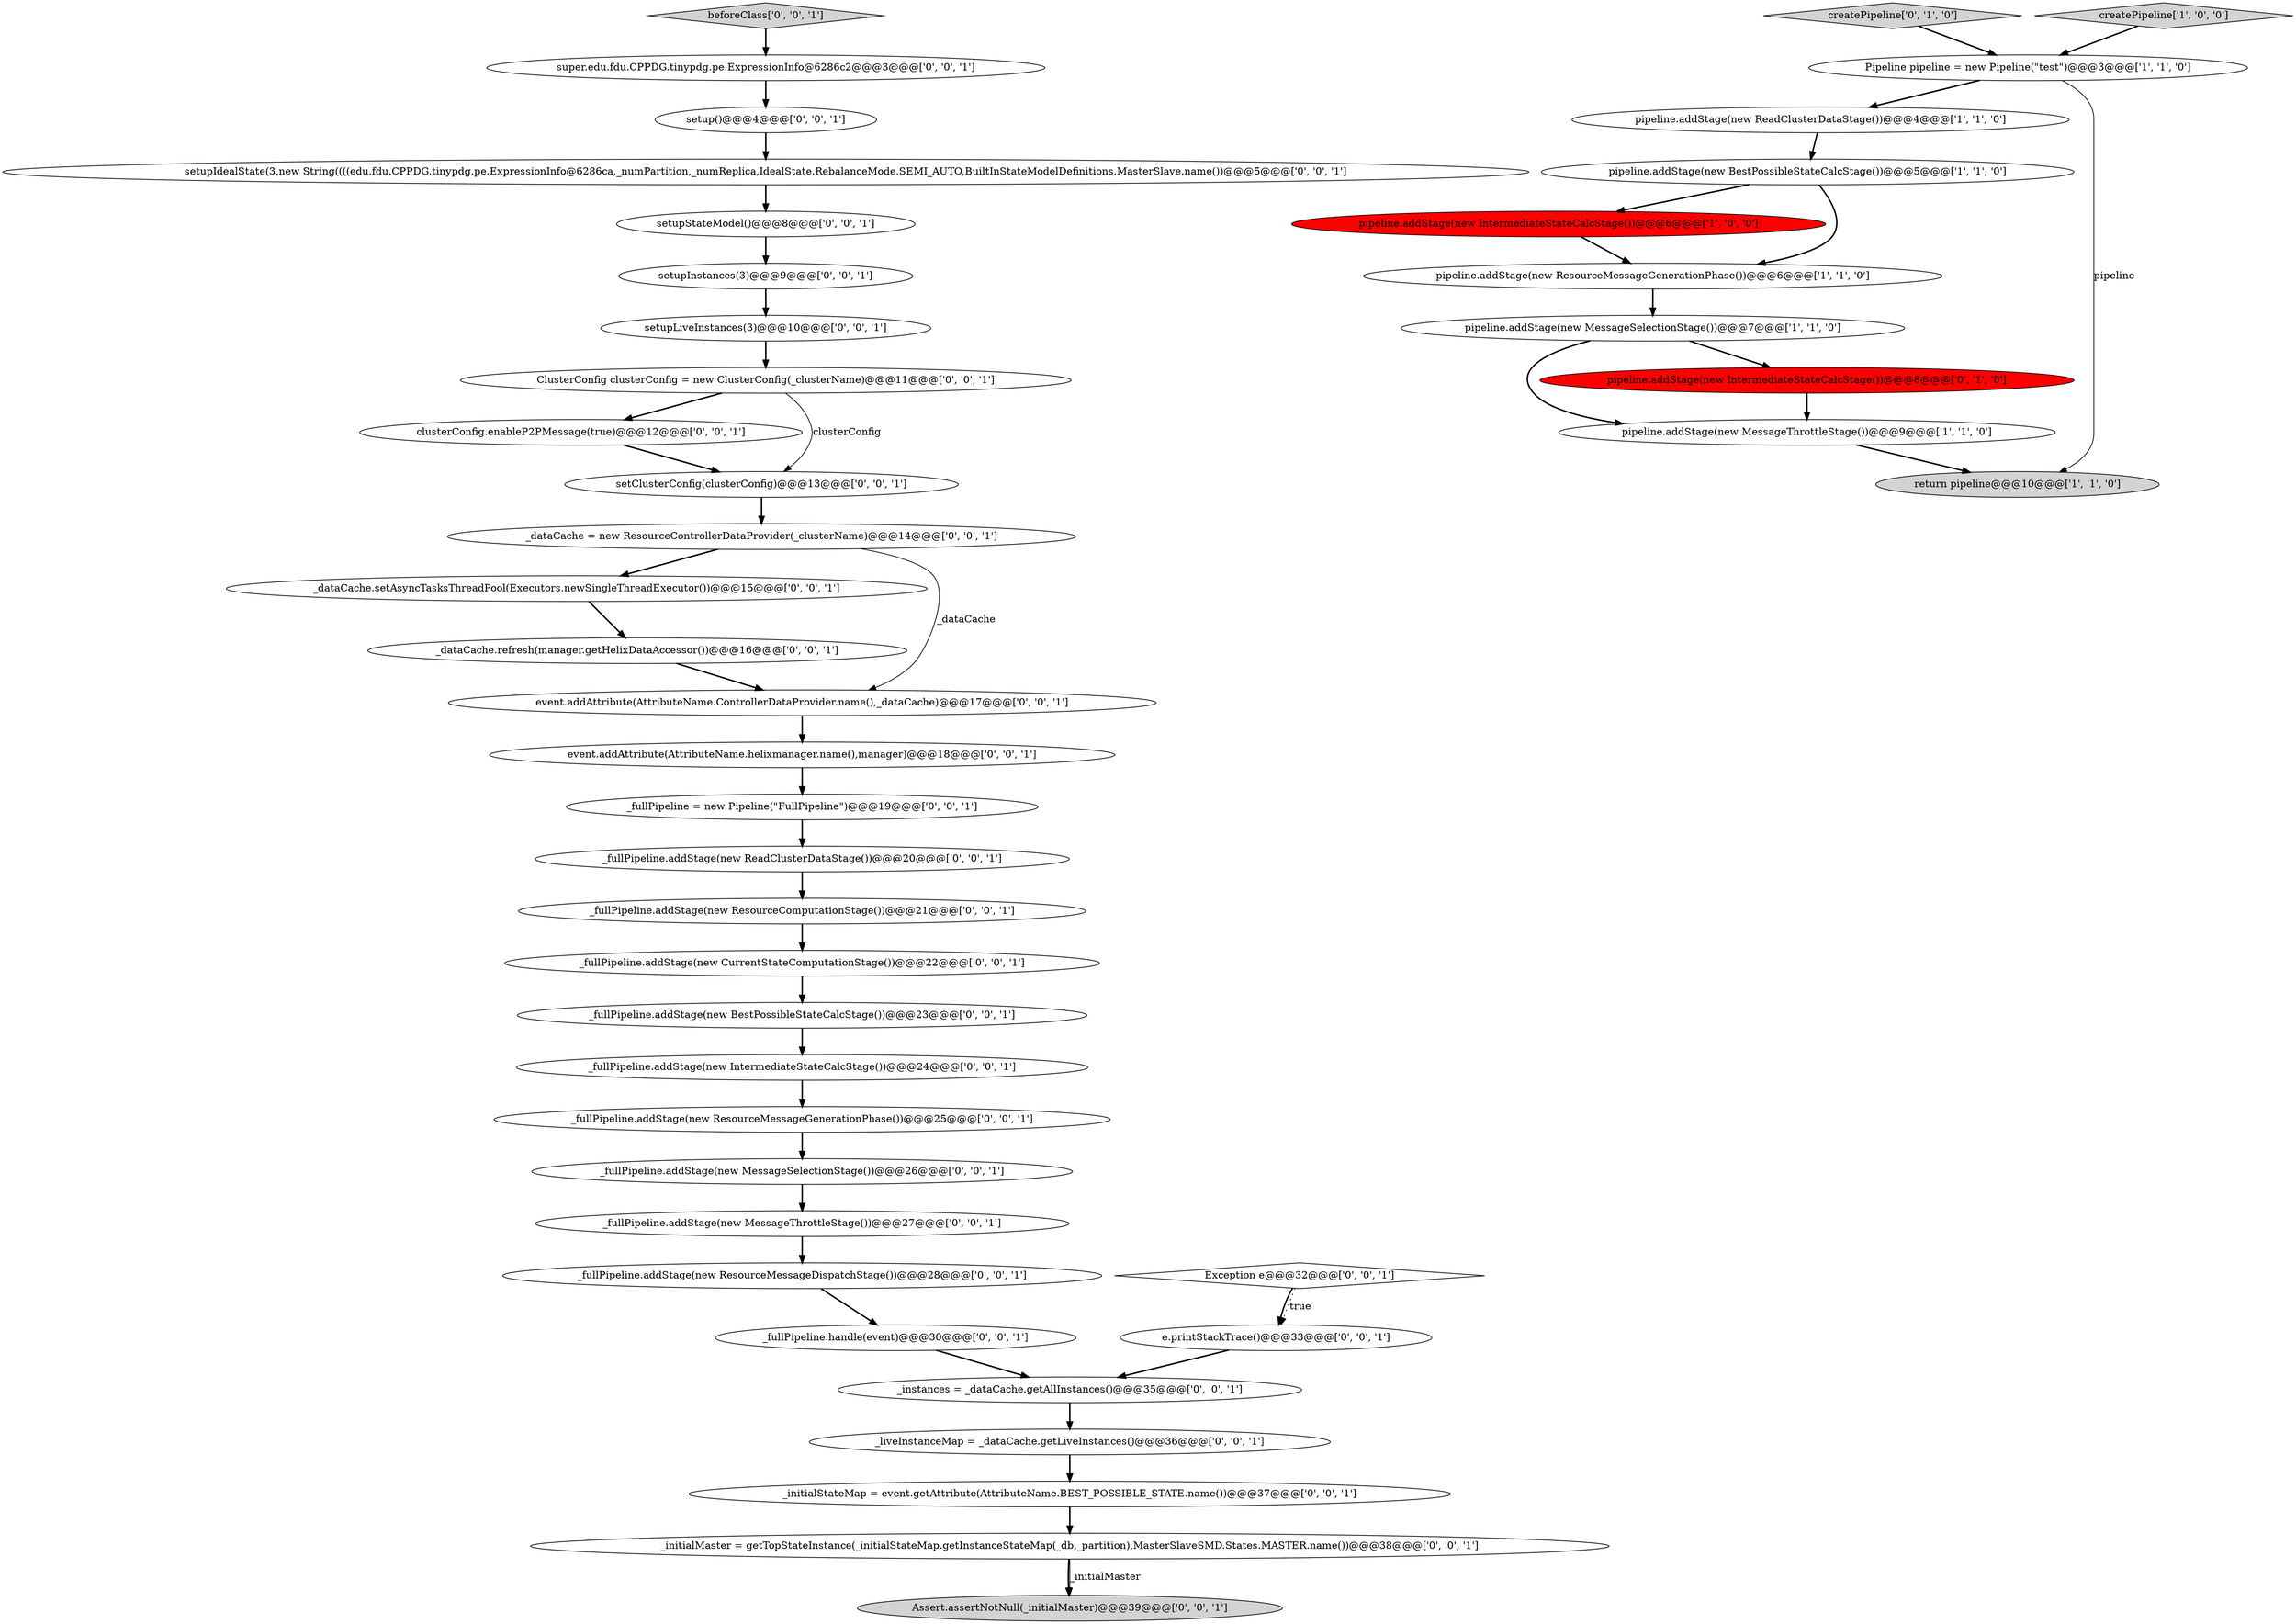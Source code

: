 digraph {
31 [style = filled, label = "e.printStackTrace()@@@33@@@['0', '0', '1']", fillcolor = white, shape = ellipse image = "AAA0AAABBB3BBB"];
19 [style = filled, label = "_dataCache.setAsyncTasksThreadPool(Executors.newSingleThreadExecutor())@@@15@@@['0', '0', '1']", fillcolor = white, shape = ellipse image = "AAA0AAABBB3BBB"];
14 [style = filled, label = "super.edu.fdu.CPPDG.tinypdg.pe.ExpressionInfo@6286c2@@@3@@@['0', '0', '1']", fillcolor = white, shape = ellipse image = "AAA0AAABBB3BBB"];
25 [style = filled, label = "setupStateModel()@@@8@@@['0', '0', '1']", fillcolor = white, shape = ellipse image = "AAA0AAABBB3BBB"];
26 [style = filled, label = "Assert.assertNotNull(_initialMaster)@@@39@@@['0', '0', '1']", fillcolor = lightgray, shape = ellipse image = "AAA0AAABBB3BBB"];
32 [style = filled, label = "clusterConfig.enableP2PMessage(true)@@@12@@@['0', '0', '1']", fillcolor = white, shape = ellipse image = "AAA0AAABBB3BBB"];
20 [style = filled, label = "ClusterConfig clusterConfig = new ClusterConfig(_clusterName)@@@11@@@['0', '0', '1']", fillcolor = white, shape = ellipse image = "AAA0AAABBB3BBB"];
36 [style = filled, label = "_fullPipeline.addStage(new ResourceMessageDispatchStage())@@@28@@@['0', '0', '1']", fillcolor = white, shape = ellipse image = "AAA0AAABBB3BBB"];
11 [style = filled, label = "_fullPipeline.addStage(new ReadClusterDataStage())@@@20@@@['0', '0', '1']", fillcolor = white, shape = ellipse image = "AAA0AAABBB3BBB"];
3 [style = filled, label = "pipeline.addStage(new MessageThrottleStage())@@@9@@@['1', '1', '0']", fillcolor = white, shape = ellipse image = "AAA0AAABBB1BBB"];
37 [style = filled, label = "_instances = _dataCache.getAllInstances()@@@35@@@['0', '0', '1']", fillcolor = white, shape = ellipse image = "AAA0AAABBB3BBB"];
43 [style = filled, label = "_initialStateMap = event.getAttribute(AttributeName.BEST_POSSIBLE_STATE.name())@@@37@@@['0', '0', '1']", fillcolor = white, shape = ellipse image = "AAA0AAABBB3BBB"];
27 [style = filled, label = "setupLiveInstances(3)@@@10@@@['0', '0', '1']", fillcolor = white, shape = ellipse image = "AAA0AAABBB3BBB"];
34 [style = filled, label = "_fullPipeline.addStage(new IntermediateStateCalcStage())@@@24@@@['0', '0', '1']", fillcolor = white, shape = ellipse image = "AAA0AAABBB3BBB"];
16 [style = filled, label = "_fullPipeline.addStage(new BestPossibleStateCalcStage())@@@23@@@['0', '0', '1']", fillcolor = white, shape = ellipse image = "AAA0AAABBB3BBB"];
13 [style = filled, label = "_fullPipeline = new Pipeline(\"FullPipeline\")@@@19@@@['0', '0', '1']", fillcolor = white, shape = ellipse image = "AAA0AAABBB3BBB"];
15 [style = filled, label = "event.addAttribute(AttributeName.helixmanager.name(),manager)@@@18@@@['0', '0', '1']", fillcolor = white, shape = ellipse image = "AAA0AAABBB3BBB"];
21 [style = filled, label = "event.addAttribute(AttributeName.ControllerDataProvider.name(),_dataCache)@@@17@@@['0', '0', '1']", fillcolor = white, shape = ellipse image = "AAA0AAABBB3BBB"];
9 [style = filled, label = "createPipeline['0', '1', '0']", fillcolor = lightgray, shape = diamond image = "AAA0AAABBB2BBB"];
33 [style = filled, label = "_dataCache.refresh(manager.getHelixDataAccessor())@@@16@@@['0', '0', '1']", fillcolor = white, shape = ellipse image = "AAA0AAABBB3BBB"];
38 [style = filled, label = "setClusterConfig(clusterConfig)@@@13@@@['0', '0', '1']", fillcolor = white, shape = ellipse image = "AAA0AAABBB3BBB"];
0 [style = filled, label = "pipeline.addStage(new IntermediateStateCalcStage())@@@6@@@['1', '0', '0']", fillcolor = red, shape = ellipse image = "AAA1AAABBB1BBB"];
4 [style = filled, label = "pipeline.addStage(new ReadClusterDataStage())@@@4@@@['1', '1', '0']", fillcolor = white, shape = ellipse image = "AAA0AAABBB1BBB"];
1 [style = filled, label = "createPipeline['1', '0', '0']", fillcolor = lightgray, shape = diamond image = "AAA0AAABBB1BBB"];
22 [style = filled, label = "beforeClass['0', '0', '1']", fillcolor = lightgray, shape = diamond image = "AAA0AAABBB3BBB"];
6 [style = filled, label = "return pipeline@@@10@@@['1', '1', '0']", fillcolor = lightgray, shape = ellipse image = "AAA0AAABBB1BBB"];
42 [style = filled, label = "_initialMaster = getTopStateInstance(_initialStateMap.getInstanceStateMap(_db,_partition),MasterSlaveSMD.States.MASTER.name())@@@38@@@['0', '0', '1']", fillcolor = white, shape = ellipse image = "AAA0AAABBB3BBB"];
2 [style = filled, label = "pipeline.addStage(new BestPossibleStateCalcStage())@@@5@@@['1', '1', '0']", fillcolor = white, shape = ellipse image = "AAA0AAABBB1BBB"];
40 [style = filled, label = "_liveInstanceMap = _dataCache.getLiveInstances()@@@36@@@['0', '0', '1']", fillcolor = white, shape = ellipse image = "AAA0AAABBB3BBB"];
8 [style = filled, label = "Pipeline pipeline = new Pipeline(\"test\")@@@3@@@['1', '1', '0']", fillcolor = white, shape = ellipse image = "AAA0AAABBB1BBB"];
35 [style = filled, label = "_dataCache = new ResourceControllerDataProvider(_clusterName)@@@14@@@['0', '0', '1']", fillcolor = white, shape = ellipse image = "AAA0AAABBB3BBB"];
39 [style = filled, label = "_fullPipeline.addStage(new MessageSelectionStage())@@@26@@@['0', '0', '1']", fillcolor = white, shape = ellipse image = "AAA0AAABBB3BBB"];
7 [style = filled, label = "pipeline.addStage(new ResourceMessageGenerationPhase())@@@6@@@['1', '1', '0']", fillcolor = white, shape = ellipse image = "AAA0AAABBB1BBB"];
29 [style = filled, label = "_fullPipeline.addStage(new ResourceMessageGenerationPhase())@@@25@@@['0', '0', '1']", fillcolor = white, shape = ellipse image = "AAA0AAABBB3BBB"];
18 [style = filled, label = "setupIdealState(3,new String((((edu.fdu.CPPDG.tinypdg.pe.ExpressionInfo@6286ca,_numPartition,_numReplica,IdealState.RebalanceMode.SEMI_AUTO,BuiltInStateModelDefinitions.MasterSlave.name())@@@5@@@['0', '0', '1']", fillcolor = white, shape = ellipse image = "AAA0AAABBB3BBB"];
10 [style = filled, label = "pipeline.addStage(new IntermediateStateCalcStage())@@@8@@@['0', '1', '0']", fillcolor = red, shape = ellipse image = "AAA1AAABBB2BBB"];
28 [style = filled, label = "setupInstances(3)@@@9@@@['0', '0', '1']", fillcolor = white, shape = ellipse image = "AAA0AAABBB3BBB"];
24 [style = filled, label = "_fullPipeline.addStage(new CurrentStateComputationStage())@@@22@@@['0', '0', '1']", fillcolor = white, shape = ellipse image = "AAA0AAABBB3BBB"];
17 [style = filled, label = "_fullPipeline.addStage(new MessageThrottleStage())@@@27@@@['0', '0', '1']", fillcolor = white, shape = ellipse image = "AAA0AAABBB3BBB"];
5 [style = filled, label = "pipeline.addStage(new MessageSelectionStage())@@@7@@@['1', '1', '0']", fillcolor = white, shape = ellipse image = "AAA0AAABBB1BBB"];
30 [style = filled, label = "setup()@@@4@@@['0', '0', '1']", fillcolor = white, shape = ellipse image = "AAA0AAABBB3BBB"];
12 [style = filled, label = "_fullPipeline.addStage(new ResourceComputationStage())@@@21@@@['0', '0', '1']", fillcolor = white, shape = ellipse image = "AAA0AAABBB3BBB"];
23 [style = filled, label = "Exception e@@@32@@@['0', '0', '1']", fillcolor = white, shape = diamond image = "AAA0AAABBB3BBB"];
41 [style = filled, label = "_fullPipeline.handle(event)@@@30@@@['0', '0', '1']", fillcolor = white, shape = ellipse image = "AAA0AAABBB3BBB"];
19->33 [style = bold, label=""];
5->3 [style = bold, label=""];
23->31 [style = bold, label=""];
5->10 [style = bold, label=""];
34->29 [style = bold, label=""];
31->37 [style = bold, label=""];
42->26 [style = bold, label=""];
20->38 [style = solid, label="clusterConfig"];
25->28 [style = bold, label=""];
15->13 [style = bold, label=""];
1->8 [style = bold, label=""];
14->30 [style = bold, label=""];
8->6 [style = solid, label="pipeline"];
36->41 [style = bold, label=""];
29->39 [style = bold, label=""];
21->15 [style = bold, label=""];
41->37 [style = bold, label=""];
35->19 [style = bold, label=""];
43->42 [style = bold, label=""];
20->32 [style = bold, label=""];
16->34 [style = bold, label=""];
3->6 [style = bold, label=""];
10->3 [style = bold, label=""];
35->21 [style = solid, label="_dataCache"];
11->12 [style = bold, label=""];
4->2 [style = bold, label=""];
12->24 [style = bold, label=""];
9->8 [style = bold, label=""];
30->18 [style = bold, label=""];
13->11 [style = bold, label=""];
42->26 [style = solid, label="_initialMaster"];
0->7 [style = bold, label=""];
17->36 [style = bold, label=""];
32->38 [style = bold, label=""];
24->16 [style = bold, label=""];
7->5 [style = bold, label=""];
2->0 [style = bold, label=""];
39->17 [style = bold, label=""];
18->25 [style = bold, label=""];
28->27 [style = bold, label=""];
8->4 [style = bold, label=""];
2->7 [style = bold, label=""];
40->43 [style = bold, label=""];
33->21 [style = bold, label=""];
38->35 [style = bold, label=""];
22->14 [style = bold, label=""];
23->31 [style = dotted, label="true"];
27->20 [style = bold, label=""];
37->40 [style = bold, label=""];
}

